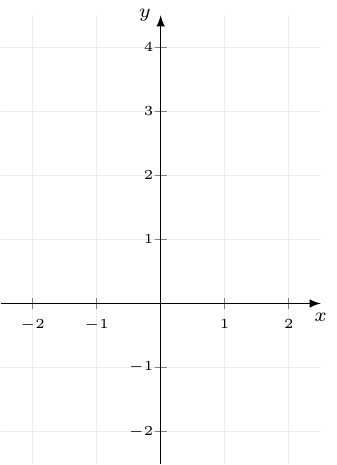 \documentclass[crop]{standalone}
\usepackage[dvipsnames]{xcolor}
\usepackage{tikz}
\usepackage{pgfplots}
\pgfplotsset{compat=1.18}
\begin{document}
  \begin{tikzpicture}
    \begin{axis}[%
      axis x line=center,axis y line=center,
      unit vector ratio={1 1},
      xlabel={$x$},ylabel={$y$},
      xlabel style={below,font=\scriptsize},
      ylabel style={left,font=\scriptsize},
      xmin=-2.5,xmax=2.5,
      xtick={-2,-1,0,1,2},
      xticklabel style={font=\tiny},
      ymin=-2.5,ymax=4.5,
      ytick={-2,-1,0,1,2,3,4},
      yticklabel style={font=\tiny,xshift=0.3em},
      axis line style={-latex},
      grid=major,
      major grid style={gray!15},
      declare function={
        f(\x) = 1 - \x^2;
        g(\x) = exp(\x);
      }
    ]%
      % \addplot[mark=none,color=orange,thick,samples=1000,domain=-5:0] {f(x)};
      % \addplot[mark=none,color=orange,thick,samples=1000,domain=0:5] {g(x)};

      % \addplot[mark=*,mark size=1.5pt,color=orange] coordinates {(0,1)};
      % \addplot[mark=*,mark size=1pt,color=white] coordinates {(0,1)};
      % \addplot[mark=*,mark size=1.5pt,color=orange] coordinates {(0,2)};
    \end{axis}
  \end{tikzpicture}%
\end{document}